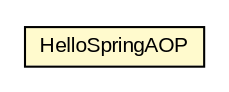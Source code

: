 #!/usr/local/bin/dot
#
# Class diagram 
# Generated by UMLGraph version R5_6 (http://www.umlgraph.org/)
#

digraph G {
	edge [fontname="arial",fontsize=10,labelfontname="arial",labelfontsize=10];
	node [fontname="arial",fontsize=10,shape=plaintext];
	nodesep=0.25;
	ranksep=0.5;
	// spring.aop.HelloSpringAOP
	c15760 [label=<<table title="spring.aop.HelloSpringAOP" border="0" cellborder="1" cellspacing="0" cellpadding="2" port="p" bgcolor="lemonChiffon" href="./HelloSpringAOP.html">
		<tr><td><table border="0" cellspacing="0" cellpadding="1">
<tr><td align="center" balign="center"> HelloSpringAOP </td></tr>
		</table></td></tr>
		</table>>, URL="./HelloSpringAOP.html", fontname="arial", fontcolor="black", fontsize=10.0];
}

